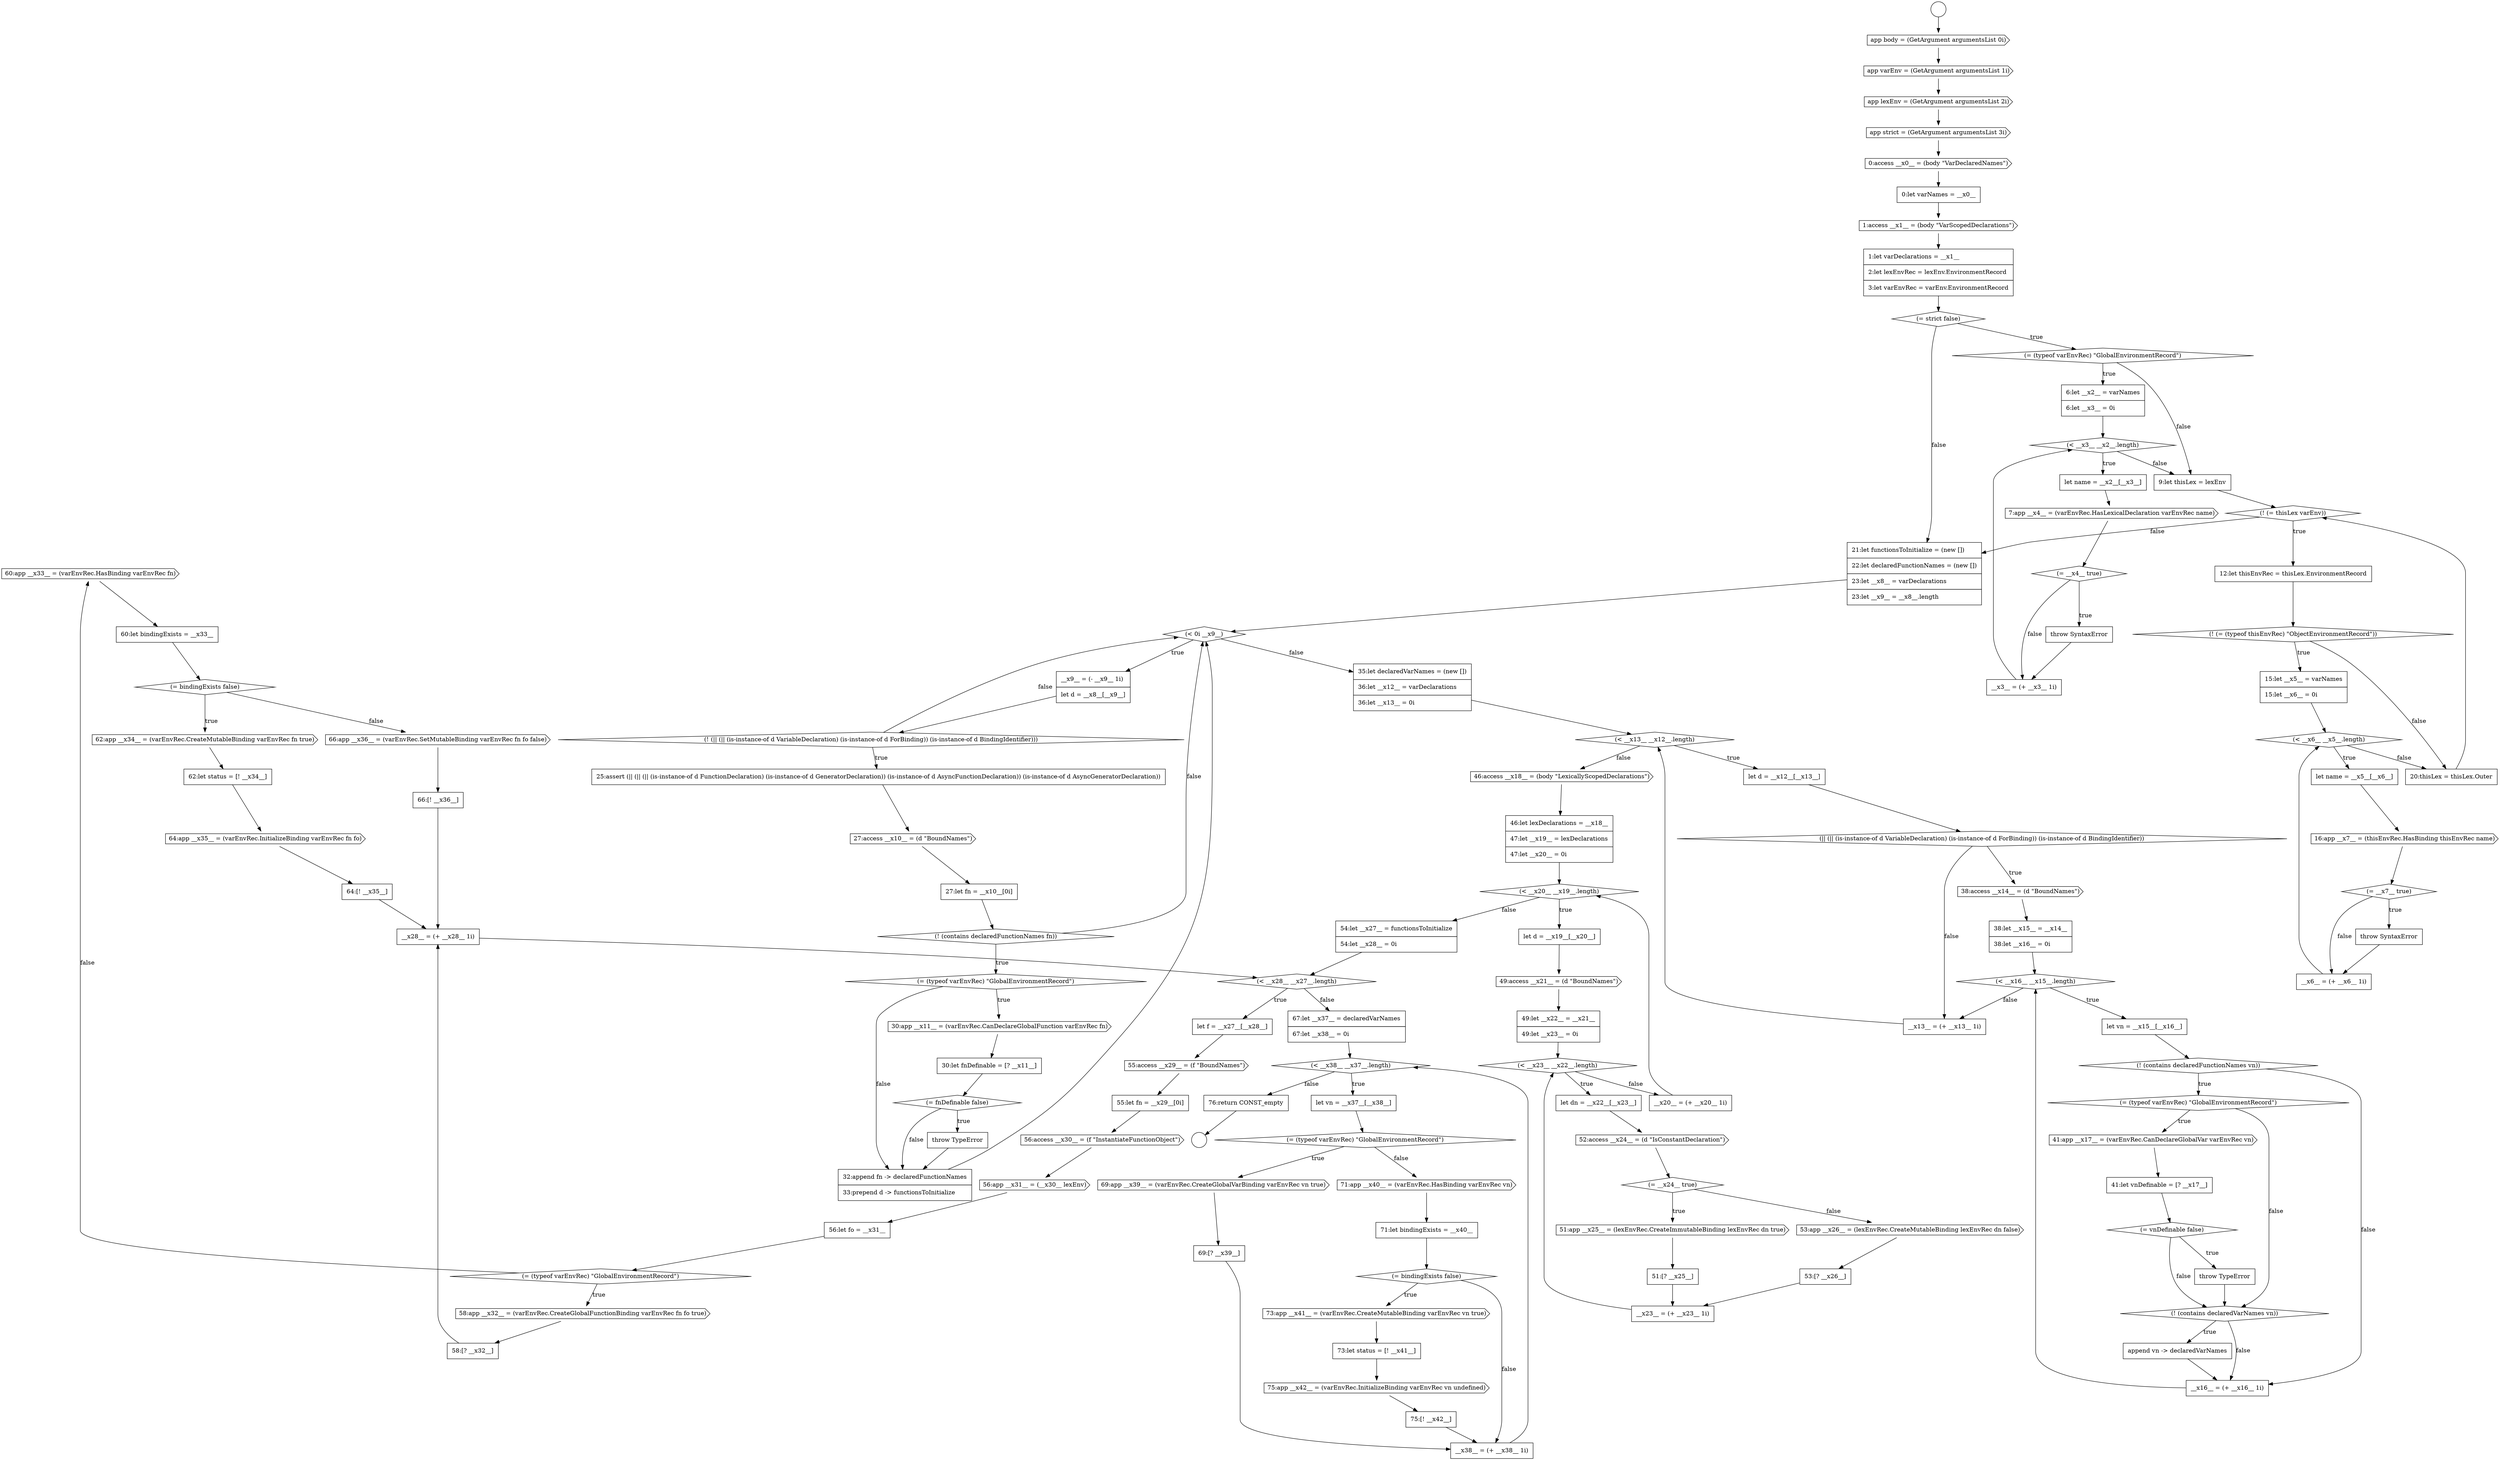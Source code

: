 digraph {
  node12137 [shape=cds, label=<<font color="black">60:app __x33__ = (varEnvRec.HasBinding varEnvRec fn)</font>> color="black" fillcolor="white" style=filled]
  node12143 [shape=none, margin=0, label=<<font color="black">
    <table border="0" cellborder="1" cellspacing="0" cellpadding="10">
      <tr><td align="left">64:[! __x35__]</td></tr>
    </table>
  </font>> color="black" fillcolor="white" style=filled]
  node12054 [shape=none, margin=0, label=<<font color="black">
    <table border="0" cellborder="1" cellspacing="0" cellpadding="10">
      <tr><td align="left">0:let varNames = __x0__</td></tr>
    </table>
  </font>> color="black" fillcolor="white" style=filled]
  node12116 [shape=diamond, label=<<font color="black">(&lt; __x23__ __x22__.length)</font>> color="black" fillcolor="white" style=filled]
  node12109 [shape=none, margin=0, label=<<font color="black">
    <table border="0" cellborder="1" cellspacing="0" cellpadding="10">
      <tr><td align="left">__x13__ = (+ __x13__ 1i)</td></tr>
    </table>
  </font>> color="black" fillcolor="white" style=filled]
  node12148 [shape=diamond, label=<<font color="black">(&lt; __x38__ __x37__.length)</font>> color="black" fillcolor="white" style=filled]
  node12055 [shape=cds, label=<<font color="black">1:access __x1__ = (body &quot;VarScopedDeclarations&quot;)</font>> color="black" fillcolor="white" style=filled]
  node12057 [shape=diamond, label=<<font color="black">(= strict false)</font>> color="black" fillcolor="white" style=filled]
  node12094 [shape=none, margin=0, label=<<font color="black">
    <table border="0" cellborder="1" cellspacing="0" cellpadding="10">
      <tr><td align="left">let d = __x12__[__x13__]</td></tr>
    </table>
  </font>> color="black" fillcolor="white" style=filled]
  node12129 [shape=cds, label=<<font color="black">55:access __x29__ = (f &quot;BoundNames&quot;)</font>> color="black" fillcolor="white" style=filled]
  node12084 [shape=none, margin=0, label=<<font color="black">
    <table border="0" cellborder="1" cellspacing="0" cellpadding="10">
      <tr><td align="left">27:let fn = __x10__[0i]</td></tr>
    </table>
  </font>> color="black" fillcolor="white" style=filled]
  node12089 [shape=diamond, label=<<font color="black">(= fnDefinable false)</font>> color="black" fillcolor="white" style=filled]
  node12126 [shape=none, margin=0, label=<<font color="black">
    <table border="0" cellborder="1" cellspacing="0" cellpadding="10">
      <tr><td align="left">54:let __x27__ = functionsToInitialize</td></tr>
      <tr><td align="left">54:let __x28__ = 0i</td></tr>
    </table>
  </font>> color="black" fillcolor="white" style=filled]
  node12097 [shape=none, margin=0, label=<<font color="black">
    <table border="0" cellborder="1" cellspacing="0" cellpadding="10">
      <tr><td align="left">38:let __x15__ = __x14__</td></tr>
      <tr><td align="left">38:let __x16__ = 0i</td></tr>
    </table>
  </font>> color="black" fillcolor="white" style=filled]
  node12158 [shape=cds, label=<<font color="black">75:app __x42__ = (varEnvRec.InitializeBinding varEnvRec vn undefined)</font>> color="black" fillcolor="white" style=filled]
  node12077 [shape=none, margin=0, label=<<font color="black">
    <table border="0" cellborder="1" cellspacing="0" cellpadding="10">
      <tr><td align="left">20:thisLex = thisLex.Outer</td></tr>
    </table>
  </font>> color="black" fillcolor="white" style=filled]
  node12141 [shape=none, margin=0, label=<<font color="black">
    <table border="0" cellborder="1" cellspacing="0" cellpadding="10">
      <tr><td align="left">62:let status = [! __x34__]</td></tr>
    </table>
  </font>> color="black" fillcolor="white" style=filled]
  node12062 [shape=cds, label=<<font color="black">7:app __x4__ = (varEnvRec.HasLexicalDeclaration varEnvRec name)</font>> color="black" fillcolor="white" style=filled]
  node12122 [shape=cds, label=<<font color="black">53:app __x26__ = (lexEnvRec.CreateMutableBinding lexEnvRec dn false)</font>> color="black" fillcolor="white" style=filled]
  node12154 [shape=none, margin=0, label=<<font color="black">
    <table border="0" cellborder="1" cellspacing="0" cellpadding="10">
      <tr><td align="left">71:let bindingExists = __x40__</td></tr>
    </table>
  </font>> color="black" fillcolor="white" style=filled]
  node12065 [shape=none, margin=0, label=<<font color="black">
    <table border="0" cellborder="1" cellspacing="0" cellpadding="10">
      <tr><td align="left">__x3__ = (+ __x3__ 1i)</td></tr>
    </table>
  </font>> color="black" fillcolor="white" style=filled]
  node12161 [shape=none, margin=0, label=<<font color="black">
    <table border="0" cellborder="1" cellspacing="0" cellpadding="10">
      <tr><td align="left">76:return CONST_empty</td></tr>
    </table>
  </font>> color="black" fillcolor="white" style=filled]
  node12069 [shape=diamond, label=<<font color="black">(! (= (typeof thisEnvRec) &quot;ObjectEnvironmentRecord&quot;))</font>> color="black" fillcolor="white" style=filled]
  node12051 [shape=cds, label=<<font color="black">app lexEnv = (GetArgument argumentsList 2i)</font>> color="black" fillcolor="white" style=filled]
  node12105 [shape=none, margin=0, label=<<font color="black">
    <table border="0" cellborder="1" cellspacing="0" cellpadding="10">
      <tr><td align="left">throw TypeError</td></tr>
    </table>
  </font>> color="black" fillcolor="white" style=filled]
  node12090 [shape=none, margin=0, label=<<font color="black">
    <table border="0" cellborder="1" cellspacing="0" cellpadding="10">
      <tr><td align="left">throw TypeError</td></tr>
    </table>
  </font>> color="black" fillcolor="white" style=filled]
  node12101 [shape=diamond, label=<<font color="black">(= (typeof varEnvRec) &quot;GlobalEnvironmentRecord&quot;)</font>> color="black" fillcolor="white" style=filled]
  node12133 [shape=none, margin=0, label=<<font color="black">
    <table border="0" cellborder="1" cellspacing="0" cellpadding="10">
      <tr><td align="left">56:let fo = __x31__</td></tr>
    </table>
  </font>> color="black" fillcolor="white" style=filled]
  node12078 [shape=none, margin=0, label=<<font color="black">
    <table border="0" cellborder="1" cellspacing="0" cellpadding="10">
      <tr><td align="left">21:let functionsToInitialize = (new [])</td></tr>
      <tr><td align="left">22:let declaredFunctionNames = (new [])</td></tr>
      <tr><td align="left">23:let __x8__ = varDeclarations</td></tr>
      <tr><td align="left">23:let __x9__ = __x8__.length</td></tr>
    </table>
  </font>> color="black" fillcolor="white" style=filled]
  node12068 [shape=none, margin=0, label=<<font color="black">
    <table border="0" cellborder="1" cellspacing="0" cellpadding="10">
      <tr><td align="left">12:let thisEnvRec = thisLex.EnvironmentRecord</td></tr>
    </table>
  </font>> color="black" fillcolor="white" style=filled]
  node12132 [shape=cds, label=<<font color="black">56:app __x31__ = (__x30__ lexEnv)</font>> color="black" fillcolor="white" style=filled]
  node12127 [shape=diamond, label=<<font color="black">(&lt; __x28__ __x27__.length)</font>> color="black" fillcolor="white" style=filled]
  node12073 [shape=cds, label=<<font color="black">16:app __x7__ = (thisEnvRec.HasBinding thisEnvRec name)</font>> color="black" fillcolor="white" style=filled]
  node12100 [shape=diamond, label=<<font color="black">(! (contains declaredFunctionNames vn))</font>> color="black" fillcolor="white" style=filled]
  node12110 [shape=cds, label=<<font color="black">46:access __x18__ = (body &quot;LexicallyScopedDeclarations&quot;)</font>> color="black" fillcolor="white" style=filled]
  node12159 [shape=none, margin=0, label=<<font color="black">
    <table border="0" cellborder="1" cellspacing="0" cellpadding="10">
      <tr><td align="left">75:[! __x42__]</td></tr>
    </table>
  </font>> color="black" fillcolor="white" style=filled]
  node12083 [shape=cds, label=<<font color="black">27:access __x10__ = (d &quot;BoundNames&quot;)</font>> color="black" fillcolor="white" style=filled]
  node12115 [shape=none, margin=0, label=<<font color="black">
    <table border="0" cellborder="1" cellspacing="0" cellpadding="10">
      <tr><td align="left">49:let __x22__ = __x21__</td></tr>
      <tr><td align="left">49:let __x23__ = 0i</td></tr>
    </table>
  </font>> color="black" fillcolor="white" style=filled]
  node12058 [shape=diamond, label=<<font color="black">(= (typeof varEnvRec) &quot;GlobalEnvironmentRecord&quot;)</font>> color="black" fillcolor="white" style=filled]
  node12147 [shape=none, margin=0, label=<<font color="black">
    <table border="0" cellborder="1" cellspacing="0" cellpadding="10">
      <tr><td align="left">67:let __x37__ = declaredVarNames</td></tr>
      <tr><td align="left">67:let __x38__ = 0i</td></tr>
    </table>
  </font>> color="black" fillcolor="white" style=filled]
  node12095 [shape=diamond, label=<<font color="black">(|| (|| (is-instance-of d VariableDeclaration) (is-instance-of d ForBinding)) (is-instance-of d BindingIdentifier))</font>> color="black" fillcolor="white" style=filled]
  node12063 [shape=diamond, label=<<font color="black">(= __x4__ true)</font>> color="black" fillcolor="white" style=filled]
  node12142 [shape=cds, label=<<font color="black">64:app __x35__ = (varEnvRec.InitializeBinding varEnvRec fn fo)</font>> color="black" fillcolor="white" style=filled]
  node12151 [shape=cds, label=<<font color="black">69:app __x39__ = (varEnvRec.CreateGlobalVarBinding varEnvRec vn true)</font>> color="black" fillcolor="white" style=filled]
  node12091 [shape=none, margin=0, label=<<font color="black">
    <table border="0" cellborder="1" cellspacing="0" cellpadding="10">
      <tr><td align="left">32:append fn -&gt; declaredFunctionNames</td></tr>
      <tr><td align="left">33:prepend d -&gt; functionsToInitialize</td></tr>
    </table>
  </font>> color="black" fillcolor="white" style=filled]
  node12059 [shape=none, margin=0, label=<<font color="black">
    <table border="0" cellborder="1" cellspacing="0" cellpadding="10">
      <tr><td align="left">6:let __x2__ = varNames</td></tr>
      <tr><td align="left">6:let __x3__ = 0i</td></tr>
    </table>
  </font>> color="black" fillcolor="white" style=filled]
  node12138 [shape=none, margin=0, label=<<font color="black">
    <table border="0" cellborder="1" cellspacing="0" cellpadding="10">
      <tr><td align="left">60:let bindingExists = __x33__</td></tr>
    </table>
  </font>> color="black" fillcolor="white" style=filled]
  node12074 [shape=diamond, label=<<font color="black">(= __x7__ true)</font>> color="black" fillcolor="white" style=filled]
  node12072 [shape=none, margin=0, label=<<font color="black">
    <table border="0" cellborder="1" cellspacing="0" cellpadding="10">
      <tr><td align="left">let name = __x5__[__x6__]</td></tr>
    </table>
  </font>> color="black" fillcolor="white" style=filled]
  node12123 [shape=none, margin=0, label=<<font color="black">
    <table border="0" cellborder="1" cellspacing="0" cellpadding="10">
      <tr><td align="left">53:[? __x26__]</td></tr>
    </table>
  </font>> color="black" fillcolor="white" style=filled]
  node12104 [shape=diamond, label=<<font color="black">(= vnDefinable false)</font>> color="black" fillcolor="white" style=filled]
  node12155 [shape=diamond, label=<<font color="black">(= bindingExists false)</font>> color="black" fillcolor="white" style=filled]
  node12106 [shape=diamond, label=<<font color="black">(! (contains declaredVarNames vn))</font>> color="black" fillcolor="white" style=filled]
  node12119 [shape=diamond, label=<<font color="black">(= __x24__ true)</font>> color="black" fillcolor="white" style=filled]
  node12052 [shape=cds, label=<<font color="black">app strict = (GetArgument argumentsList 3i)</font>> color="black" fillcolor="white" style=filled]
  node12087 [shape=cds, label=<<font color="black">30:app __x11__ = (varEnvRec.CanDeclareGlobalFunction varEnvRec fn)</font>> color="black" fillcolor="white" style=filled]
  node12067 [shape=diamond, label=<<font color="black">(! (= thisLex varEnv))</font>> color="black" fillcolor="white" style=filled]
  node12053 [shape=cds, label=<<font color="black">0:access __x0__ = (body &quot;VarDeclaredNames&quot;)</font>> color="black" fillcolor="white" style=filled]
  node12128 [shape=none, margin=0, label=<<font color="black">
    <table border="0" cellborder="1" cellspacing="0" cellpadding="10">
      <tr><td align="left">let f = __x27__[__x28__]</td></tr>
    </table>
  </font>> color="black" fillcolor="white" style=filled]
  node12099 [shape=none, margin=0, label=<<font color="black">
    <table border="0" cellborder="1" cellspacing="0" cellpadding="10">
      <tr><td align="left">let vn = __x15__[__x16__]</td></tr>
    </table>
  </font>> color="black" fillcolor="white" style=filled]
  node12146 [shape=none, margin=0, label=<<font color="black">
    <table border="0" cellborder="1" cellspacing="0" cellpadding="10">
      <tr><td align="left">__x28__ = (+ __x28__ 1i)</td></tr>
    </table>
  </font>> color="black" fillcolor="white" style=filled]
  node12082 [shape=none, margin=0, label=<<font color="black">
    <table border="0" cellborder="1" cellspacing="0" cellpadding="10">
      <tr><td align="left">25:assert (|| (|| (|| (is-instance-of d FunctionDeclaration) (is-instance-of d GeneratorDeclaration)) (is-instance-of d AsyncFunctionDeclaration)) (is-instance-of d AsyncGeneratorDeclaration))</td></tr>
    </table>
  </font>> color="black" fillcolor="white" style=filled]
  node12096 [shape=cds, label=<<font color="black">38:access __x14__ = (d &quot;BoundNames&quot;)</font>> color="black" fillcolor="white" style=filled]
  node12131 [shape=cds, label=<<font color="black">56:access __x30__ = (f &quot;InstantiateFunctionObject&quot;)</font>> color="black" fillcolor="white" style=filled]
  node12136 [shape=none, margin=0, label=<<font color="black">
    <table border="0" cellborder="1" cellspacing="0" cellpadding="10">
      <tr><td align="left">58:[? __x32__]</td></tr>
    </table>
  </font>> color="black" fillcolor="white" style=filled]
  node12064 [shape=none, margin=0, label=<<font color="black">
    <table border="0" cellborder="1" cellspacing="0" cellpadding="10">
      <tr><td align="left">throw SyntaxError</td></tr>
    </table>
  </font>> color="black" fillcolor="white" style=filled]
  node12114 [shape=cds, label=<<font color="black">49:access __x21__ = (d &quot;BoundNames&quot;)</font>> color="black" fillcolor="white" style=filled]
  node12049 [shape=cds, label=<<font color="black">app body = (GetArgument argumentsList 0i)</font>> color="black" fillcolor="white" style=filled]
  node12111 [shape=none, margin=0, label=<<font color="black">
    <table border="0" cellborder="1" cellspacing="0" cellpadding="10">
      <tr><td align="left">46:let lexDeclarations = __x18__</td></tr>
      <tr><td align="left">47:let __x19__ = lexDeclarations</td></tr>
      <tr><td align="left">47:let __x20__ = 0i</td></tr>
    </table>
  </font>> color="black" fillcolor="white" style=filled]
  node12079 [shape=diamond, label=<<font color="black">(&lt; 0i __x9__)</font>> color="black" fillcolor="white" style=filled]
  node12092 [shape=none, margin=0, label=<<font color="black">
    <table border="0" cellborder="1" cellspacing="0" cellpadding="10">
      <tr><td align="left">35:let declaredVarNames = (new [])</td></tr>
      <tr><td align="left">36:let __x12__ = varDeclarations</td></tr>
      <tr><td align="left">36:let __x13__ = 0i</td></tr>
    </table>
  </font>> color="black" fillcolor="white" style=filled]
  node12135 [shape=cds, label=<<font color="black">58:app __x32__ = (varEnvRec.CreateGlobalFunctionBinding varEnvRec fn fo true)</font>> color="black" fillcolor="white" style=filled]
  node12086 [shape=diamond, label=<<font color="black">(= (typeof varEnvRec) &quot;GlobalEnvironmentRecord&quot;)</font>> color="black" fillcolor="white" style=filled]
  node12060 [shape=diamond, label=<<font color="black">(&lt; __x3__ __x2__.length)</font>> color="black" fillcolor="white" style=filled]
  node12120 [shape=cds, label=<<font color="black">51:app __x25__ = (lexEnvRec.CreateImmutableBinding lexEnvRec dn true)</font>> color="black" fillcolor="white" style=filled]
  node12118 [shape=cds, label=<<font color="black">52:access __x24__ = (d &quot;IsConstantDeclaration&quot;)</font>> color="black" fillcolor="white" style=filled]
  node12048 [shape=circle label=" " color="black" fillcolor="white" style=filled]
  node12156 [shape=cds, label=<<font color="black">73:app __x41__ = (varEnvRec.CreateMutableBinding varEnvRec vn true)</font>> color="black" fillcolor="white" style=filled]
  node12107 [shape=none, margin=0, label=<<font color="black">
    <table border="0" cellborder="1" cellspacing="0" cellpadding="10">
      <tr><td align="left">append vn -&gt; declaredVarNames</td></tr>
    </table>
  </font>> color="black" fillcolor="white" style=filled]
  node12075 [shape=none, margin=0, label=<<font color="black">
    <table border="0" cellborder="1" cellspacing="0" cellpadding="10">
      <tr><td align="left">throw SyntaxError</td></tr>
    </table>
  </font>> color="black" fillcolor="white" style=filled]
  node12088 [shape=none, margin=0, label=<<font color="black">
    <table border="0" cellborder="1" cellspacing="0" cellpadding="10">
      <tr><td align="left">30:let fnDefinable = [? __x11__]</td></tr>
    </table>
  </font>> color="black" fillcolor="white" style=filled]
  node12139 [shape=diamond, label=<<font color="black">(= bindingExists false)</font>> color="black" fillcolor="white" style=filled]
  node12103 [shape=none, margin=0, label=<<font color="black">
    <table border="0" cellborder="1" cellspacing="0" cellpadding="10">
      <tr><td align="left">41:let vnDefinable = [? __x17__]</td></tr>
    </table>
  </font>> color="black" fillcolor="white" style=filled]
  node12056 [shape=none, margin=0, label=<<font color="black">
    <table border="0" cellborder="1" cellspacing="0" cellpadding="10">
      <tr><td align="left">1:let varDeclarations = __x1__</td></tr>
      <tr><td align="left">2:let lexEnvRec = lexEnv.EnvironmentRecord</td></tr>
      <tr><td align="left">3:let varEnvRec = varEnv.EnvironmentRecord</td></tr>
    </table>
  </font>> color="black" fillcolor="white" style=filled]
  node12071 [shape=diamond, label=<<font color="black">(&lt; __x6__ __x5__.length)</font>> color="black" fillcolor="white" style=filled]
  node12124 [shape=none, margin=0, label=<<font color="black">
    <table border="0" cellborder="1" cellspacing="0" cellpadding="10">
      <tr><td align="left">__x23__ = (+ __x23__ 1i)</td></tr>
    </table>
  </font>> color="black" fillcolor="white" style=filled]
  node12160 [shape=none, margin=0, label=<<font color="black">
    <table border="0" cellborder="1" cellspacing="0" cellpadding="10">
      <tr><td align="left">__x38__ = (+ __x38__ 1i)</td></tr>
    </table>
  </font>> color="black" fillcolor="white" style=filled]
  node12150 [shape=diamond, label=<<font color="black">(= (typeof varEnvRec) &quot;GlobalEnvironmentRecord&quot;)</font>> color="black" fillcolor="white" style=filled]
  node12145 [shape=none, margin=0, label=<<font color="black">
    <table border="0" cellborder="1" cellspacing="0" cellpadding="10">
      <tr><td align="left">66:[! __x36__]</td></tr>
    </table>
  </font>> color="black" fillcolor="white" style=filled]
  node12130 [shape=none, margin=0, label=<<font color="black">
    <table border="0" cellborder="1" cellspacing="0" cellpadding="10">
      <tr><td align="left">55:let fn = __x29__[0i]</td></tr>
    </table>
  </font>> color="black" fillcolor="white" style=filled]
  node12112 [shape=diamond, label=<<font color="black">(&lt; __x20__ __x19__.length)</font>> color="black" fillcolor="white" style=filled]
  node12157 [shape=none, margin=0, label=<<font color="black">
    <table border="0" cellborder="1" cellspacing="0" cellpadding="10">
      <tr><td align="left">73:let status = [! __x41__]</td></tr>
    </table>
  </font>> color="black" fillcolor="white" style=filled]
  node12066 [shape=none, margin=0, label=<<font color="black">
    <table border="0" cellborder="1" cellspacing="0" cellpadding="10">
      <tr><td align="left">9:let thisLex = lexEnv</td></tr>
    </table>
  </font>> color="black" fillcolor="white" style=filled]
  node12061 [shape=none, margin=0, label=<<font color="black">
    <table border="0" cellborder="1" cellspacing="0" cellpadding="10">
      <tr><td align="left">let name = __x2__[__x3__]</td></tr>
    </table>
  </font>> color="black" fillcolor="white" style=filled]
  node12113 [shape=none, margin=0, label=<<font color="black">
    <table border="0" cellborder="1" cellspacing="0" cellpadding="10">
      <tr><td align="left">let d = __x19__[__x20__]</td></tr>
    </table>
  </font>> color="black" fillcolor="white" style=filled]
  node12050 [shape=cds, label=<<font color="black">app varEnv = (GetArgument argumentsList 1i)</font>> color="black" fillcolor="white" style=filled]
  node12080 [shape=none, margin=0, label=<<font color="black">
    <table border="0" cellborder="1" cellspacing="0" cellpadding="10">
      <tr><td align="left">__x9__ = (- __x9__ 1i)</td></tr>
      <tr><td align="left">let d = __x8__[__x9__]</td></tr>
    </table>
  </font>> color="black" fillcolor="white" style=filled]
  node12125 [shape=none, margin=0, label=<<font color="black">
    <table border="0" cellborder="1" cellspacing="0" cellpadding="10">
      <tr><td align="left">__x20__ = (+ __x20__ 1i)</td></tr>
    </table>
  </font>> color="black" fillcolor="white" style=filled]
  node12098 [shape=diamond, label=<<font color="black">(&lt; __x16__ __x15__.length)</font>> color="black" fillcolor="white" style=filled]
  node12152 [shape=none, margin=0, label=<<font color="black">
    <table border="0" cellborder="1" cellspacing="0" cellpadding="10">
      <tr><td align="left">69:[? __x39__]</td></tr>
    </table>
  </font>> color="black" fillcolor="white" style=filled]
  node12093 [shape=diamond, label=<<font color="black">(&lt; __x13__ __x12__.length)</font>> color="black" fillcolor="white" style=filled]
  node12153 [shape=cds, label=<<font color="black">71:app __x40__ = (varEnvRec.HasBinding varEnvRec vn)</font>> color="black" fillcolor="white" style=filled]
  node12108 [shape=none, margin=0, label=<<font color="black">
    <table border="0" cellborder="1" cellspacing="0" cellpadding="10">
      <tr><td align="left">__x16__ = (+ __x16__ 1i)</td></tr>
    </table>
  </font>> color="black" fillcolor="white" style=filled]
  node12140 [shape=cds, label=<<font color="black">62:app __x34__ = (varEnvRec.CreateMutableBinding varEnvRec fn true)</font>> color="black" fillcolor="white" style=filled]
  node12081 [shape=diamond, label=<<font color="black">(! (|| (|| (is-instance-of d VariableDeclaration) (is-instance-of d ForBinding)) (is-instance-of d BindingIdentifier)))</font>> color="black" fillcolor="white" style=filled]
  node12117 [shape=none, margin=0, label=<<font color="black">
    <table border="0" cellborder="1" cellspacing="0" cellpadding="10">
      <tr><td align="left">let dn = __x22__[__x23__]</td></tr>
    </table>
  </font>> color="black" fillcolor="white" style=filled]
  node12076 [shape=none, margin=0, label=<<font color="black">
    <table border="0" cellborder="1" cellspacing="0" cellpadding="10">
      <tr><td align="left">__x6__ = (+ __x6__ 1i)</td></tr>
    </table>
  </font>> color="black" fillcolor="white" style=filled]
  node12121 [shape=none, margin=0, label=<<font color="black">
    <table border="0" cellborder="1" cellspacing="0" cellpadding="10">
      <tr><td align="left">51:[? __x25__]</td></tr>
    </table>
  </font>> color="black" fillcolor="white" style=filled]
  node12102 [shape=cds, label=<<font color="black">41:app __x17__ = (varEnvRec.CanDeclareGlobalVar varEnvRec vn)</font>> color="black" fillcolor="white" style=filled]
  node12134 [shape=diamond, label=<<font color="black">(= (typeof varEnvRec) &quot;GlobalEnvironmentRecord&quot;)</font>> color="black" fillcolor="white" style=filled]
  node12085 [shape=diamond, label=<<font color="black">(! (contains declaredFunctionNames fn))</font>> color="black" fillcolor="white" style=filled]
  node12144 [shape=cds, label=<<font color="black">66:app __x36__ = (varEnvRec.SetMutableBinding varEnvRec fn fo false)</font>> color="black" fillcolor="white" style=filled]
  node12149 [shape=none, margin=0, label=<<font color="black">
    <table border="0" cellborder="1" cellspacing="0" cellpadding="10">
      <tr><td align="left">let vn = __x37__[__x38__]</td></tr>
    </table>
  </font>> color="black" fillcolor="white" style=filled]
  node12070 [shape=none, margin=0, label=<<font color="black">
    <table border="0" cellborder="1" cellspacing="0" cellpadding="10">
      <tr><td align="left">15:let __x5__ = varNames</td></tr>
      <tr><td align="left">15:let __x6__ = 0i</td></tr>
    </table>
  </font>> color="black" fillcolor="white" style=filled]
  node12047 [shape=circle label=" " color="black" fillcolor="white" style=filled]
  node12110 -> node12111 [ color="black"]
  node12061 -> node12062 [ color="black"]
  node12098 -> node12099 [label=<<font color="black">true</font>> color="black"]
  node12098 -> node12109 [label=<<font color="black">false</font>> color="black"]
  node12093 -> node12094 [label=<<font color="black">true</font>> color="black"]
  node12093 -> node12110 [label=<<font color="black">false</font>> color="black"]
  node12109 -> node12093 [ color="black"]
  node12154 -> node12155 [ color="black"]
  node12148 -> node12149 [label=<<font color="black">true</font>> color="black"]
  node12148 -> node12161 [label=<<font color="black">false</font>> color="black"]
  node12128 -> node12129 [ color="black"]
  node12062 -> node12063 [ color="black"]
  node12129 -> node12130 [ color="black"]
  node12115 -> node12116 [ color="black"]
  node12112 -> node12113 [label=<<font color="black">true</font>> color="black"]
  node12112 -> node12126 [label=<<font color="black">false</font>> color="black"]
  node12161 -> node12048 [ color="black"]
  node12076 -> node12071 [ color="black"]
  node12086 -> node12087 [label=<<font color="black">true</font>> color="black"]
  node12086 -> node12091 [label=<<font color="black">false</font>> color="black"]
  node12095 -> node12096 [label=<<font color="black">true</font>> color="black"]
  node12095 -> node12109 [label=<<font color="black">false</font>> color="black"]
  node12084 -> node12085 [ color="black"]
  node12096 -> node12097 [ color="black"]
  node12102 -> node12103 [ color="black"]
  node12050 -> node12051 [ color="black"]
  node12067 -> node12068 [label=<<font color="black">true</font>> color="black"]
  node12067 -> node12078 [label=<<font color="black">false</font>> color="black"]
  node12133 -> node12134 [ color="black"]
  node12138 -> node12139 [ color="black"]
  node12053 -> node12054 [ color="black"]
  node12068 -> node12069 [ color="black"]
  node12054 -> node12055 [ color="black"]
  node12160 -> node12148 [ color="black"]
  node12130 -> node12131 [ color="black"]
  node12087 -> node12088 [ color="black"]
  node12070 -> node12071 [ color="black"]
  node12157 -> node12158 [ color="black"]
  node12081 -> node12082 [label=<<font color="black">true</font>> color="black"]
  node12081 -> node12079 [label=<<font color="black">false</font>> color="black"]
  node12106 -> node12107 [label=<<font color="black">true</font>> color="black"]
  node12106 -> node12108 [label=<<font color="black">false</font>> color="black"]
  node12145 -> node12146 [ color="black"]
  node12052 -> node12053 [ color="black"]
  node12083 -> node12084 [ color="black"]
  node12131 -> node12132 [ color="black"]
  node12151 -> node12152 [ color="black"]
  node12065 -> node12060 [ color="black"]
  node12141 -> node12142 [ color="black"]
  node12126 -> node12127 [ color="black"]
  node12119 -> node12120 [label=<<font color="black">true</font>> color="black"]
  node12119 -> node12122 [label=<<font color="black">false</font>> color="black"]
  node12063 -> node12064 [label=<<font color="black">true</font>> color="black"]
  node12063 -> node12065 [label=<<font color="black">false</font>> color="black"]
  node12140 -> node12141 [ color="black"]
  node12143 -> node12146 [ color="black"]
  node12049 -> node12050 [ color="black"]
  node12056 -> node12057 [ color="black"]
  node12118 -> node12119 [ color="black"]
  node12134 -> node12135 [label=<<font color="black">true</font>> color="black"]
  node12134 -> node12137 [label=<<font color="black">false</font>> color="black"]
  node12074 -> node12075 [label=<<font color="black">true</font>> color="black"]
  node12074 -> node12076 [label=<<font color="black">false</font>> color="black"]
  node12060 -> node12061 [label=<<font color="black">true</font>> color="black"]
  node12060 -> node12066 [label=<<font color="black">false</font>> color="black"]
  node12105 -> node12106 [ color="black"]
  node12099 -> node12100 [ color="black"]
  node12158 -> node12159 [ color="black"]
  node12121 -> node12124 [ color="black"]
  node12124 -> node12116 [ color="black"]
  node12094 -> node12095 [ color="black"]
  node12047 -> node12049 [ color="black"]
  node12071 -> node12072 [label=<<font color="black">true</font>> color="black"]
  node12071 -> node12077 [label=<<font color="black">false</font>> color="black"]
  node12114 -> node12115 [ color="black"]
  node12055 -> node12056 [ color="black"]
  node12155 -> node12156 [label=<<font color="black">true</font>> color="black"]
  node12155 -> node12160 [label=<<font color="black">false</font>> color="black"]
  node12127 -> node12128 [label=<<font color="black">true</font>> color="black"]
  node12127 -> node12147 [label=<<font color="black">false</font>> color="black"]
  node12092 -> node12093 [ color="black"]
  node12051 -> node12052 [ color="black"]
  node12152 -> node12160 [ color="black"]
  node12089 -> node12090 [label=<<font color="black">true</font>> color="black"]
  node12089 -> node12091 [label=<<font color="black">false</font>> color="black"]
  node12057 -> node12058 [label=<<font color="black">true</font>> color="black"]
  node12057 -> node12078 [label=<<font color="black">false</font>> color="black"]
  node12135 -> node12136 [ color="black"]
  node12082 -> node12083 [ color="black"]
  node12125 -> node12112 [ color="black"]
  node12097 -> node12098 [ color="black"]
  node12113 -> node12114 [ color="black"]
  node12156 -> node12157 [ color="black"]
  node12139 -> node12140 [label=<<font color="black">true</font>> color="black"]
  node12139 -> node12144 [label=<<font color="black">false</font>> color="black"]
  node12104 -> node12105 [label=<<font color="black">true</font>> color="black"]
  node12104 -> node12106 [label=<<font color="black">false</font>> color="black"]
  node12100 -> node12101 [label=<<font color="black">true</font>> color="black"]
  node12100 -> node12108 [label=<<font color="black">false</font>> color="black"]
  node12079 -> node12080 [label=<<font color="black">true</font>> color="black"]
  node12079 -> node12092 [label=<<font color="black">false</font>> color="black"]
  node12064 -> node12065 [ color="black"]
  node12132 -> node12133 [ color="black"]
  node12108 -> node12098 [ color="black"]
  node12146 -> node12127 [ color="black"]
  node12090 -> node12091 [ color="black"]
  node12091 -> node12079 [ color="black"]
  node12149 -> node12150 [ color="black"]
  node12144 -> node12145 [ color="black"]
  node12101 -> node12102 [label=<<font color="black">true</font>> color="black"]
  node12101 -> node12106 [label=<<font color="black">false</font>> color="black"]
  node12136 -> node12146 [ color="black"]
  node12075 -> node12076 [ color="black"]
  node12085 -> node12086 [label=<<font color="black">true</font>> color="black"]
  node12085 -> node12079 [label=<<font color="black">false</font>> color="black"]
  node12080 -> node12081 [ color="black"]
  node12088 -> node12089 [ color="black"]
  node12123 -> node12124 [ color="black"]
  node12159 -> node12160 [ color="black"]
  node12103 -> node12104 [ color="black"]
  node12078 -> node12079 [ color="black"]
  node12072 -> node12073 [ color="black"]
  node12117 -> node12118 [ color="black"]
  node12150 -> node12151 [label=<<font color="black">true</font>> color="black"]
  node12150 -> node12153 [label=<<font color="black">false</font>> color="black"]
  node12058 -> node12059 [label=<<font color="black">true</font>> color="black"]
  node12058 -> node12066 [label=<<font color="black">false</font>> color="black"]
  node12066 -> node12067 [ color="black"]
  node12120 -> node12121 [ color="black"]
  node12073 -> node12074 [ color="black"]
  node12111 -> node12112 [ color="black"]
  node12137 -> node12138 [ color="black"]
  node12153 -> node12154 [ color="black"]
  node12147 -> node12148 [ color="black"]
  node12107 -> node12108 [ color="black"]
  node12142 -> node12143 [ color="black"]
  node12077 -> node12067 [ color="black"]
  node12059 -> node12060 [ color="black"]
  node12122 -> node12123 [ color="black"]
  node12069 -> node12070 [label=<<font color="black">true</font>> color="black"]
  node12069 -> node12077 [label=<<font color="black">false</font>> color="black"]
  node12116 -> node12117 [label=<<font color="black">true</font>> color="black"]
  node12116 -> node12125 [label=<<font color="black">false</font>> color="black"]
}

